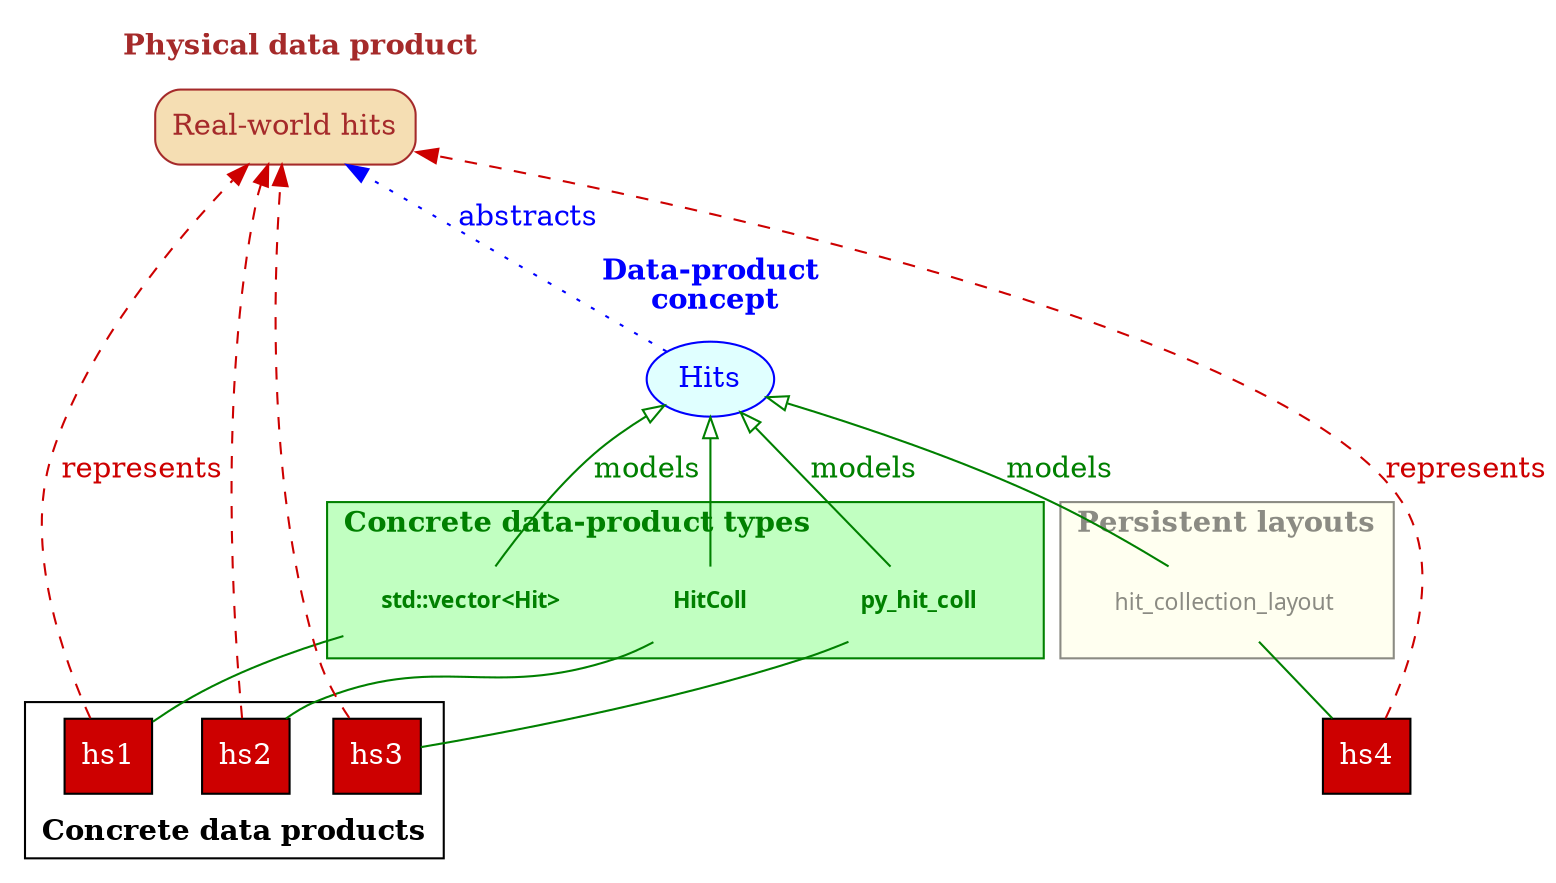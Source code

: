 digraph {
  node [shape="box" style="filled,rounded"]
  rankdir=BT

  subgraph cluster_physical {
    label=<<b>Physical data product</b>>
    labelloc="b"
    color="none"
    fontcolor="brown"
    real_world_hits [label=<Real-world hits>, fillcolor="wheat", color="brown", fontcolor="brown"]
  }

  subgraph cluster_concept {
    labelloc="b"
    fontcolor="blue"
    color="none"
    label=<<b>Data-product<br/> concept</b>>
    hits [label="Hits", shape="ellipse", fillcolor="lightcyan", fontcolor="blue", color="blue"]
  }

  hits -> real_world_hits [style="dotted", label="abstracts", color="blue", fontcolor="blue"]

  subgraph cluster_concrete {
    labelloc="b"
    labeljust="l"
    label=<<b>Concrete data-product types</b>>
    color="webgreen"
    fontcolor="webgreen"
    style="filled"
    fillcolor="darkseagreen1";
    node[style="plaintext",
         peripheries=0,
         margin="0.25,0",
         fontname="Monaco",
         fontsize=11,
         fontcolor="webgreen"]

    std_vector [label=<<b>std::vector&lt;Hit&gt;</b>>]
    hit_coll [label=<<b>HitColl</b>>]
    py_hit_coll [label=<<b>py_hit_coll  </b>>]
  }

  subgraph cluster_persistent {
    labelloc="b"
    labeljust="r"
    label=<<b>Persistent layouts</b>>
    color="ivory4"
    fontcolor="ivory4"
    style="filled"
    fillcolor="ivory1"
    node[style="plaintext",
         peripheries=0,
         margin="0.25,0",
         fontname="Monaco",
         fontsize=11,
         fontcolor="ivory4"]
    hit_collection_layout
  }

  subgraph cluster_object {

    labeljust="l"
    label=<<b>Concrete data products</b>>
    color=black
    node [style="box", width=0.1, style="filled", fontcolor="white", fillcolor="red3"]

    hs1; hs2; hs3;
  }
  hs4 [style="box", width=0.1, style="filled", fontcolor="white", fillcolor="red3"]


  edge [style="dashed", arrowhead="normal", color="red3", fontcolor="red3"]
  hs1 -> real_world_hits [label=" represents"];
  hs2 -> real_world_hits;
  hs3 -> real_world_hits;
  hs4 -> real_world_hits [label="represents"];

  edge [style="normal", arrowhead="empty", color="webgreen", fontcolor="webgreen"]
  std_vector -> hits [label="models"];
  hit_coll -> hits;
  py_hit_coll -> hits [label="models"];
  hit_collection_layout -> hits [label="models"];

  edge [arrowhead="none", color="webgreen"]
  hs1 -> std_vector
  hs2 -> hit_coll
  hs3 -> py_hit_coll;
  hs4 -> hit_collection_layout;
}
